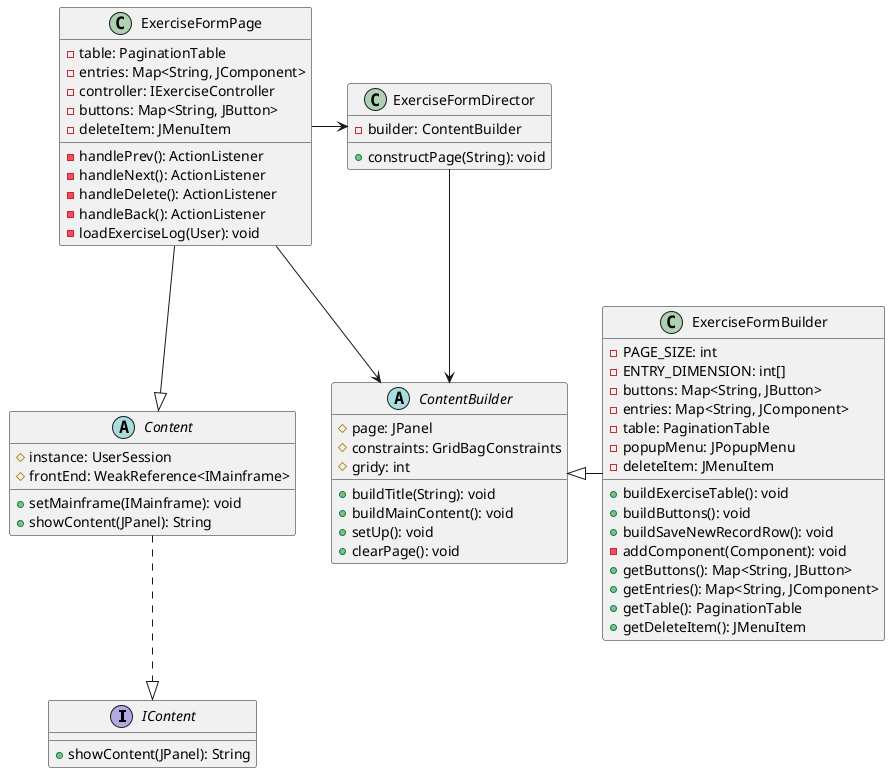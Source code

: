 @startuml
'https://plantuml.com/class-diagram

interface IContent {
  +showContent(JPanel): String
}

abstract class Content {
    #instance: UserSession
    #frontEnd: WeakReference<IMainframe>

    +setMainframe(IMainframe): void
    +showContent(JPanel): String
}

abstract class ContentBuilder {
    #page: JPanel
    #constraints: GridBagConstraints
    #gridy: int

    +buildTitle(String): void
    +buildMainContent(): void
    +setUp(): void
    +clearPage(): void
}

class ExerciseFormPage {
  - table: PaginationTable
  - entries: Map<String, JComponent>
  - controller: IExerciseController
  - buttons: Map<String, JButton>
  - deleteItem: JMenuItem

  - handlePrev(): ActionListener
  - handleNext(): ActionListener
  - handleDelete(): ActionListener
  - handleBack(): ActionListener
  - loadExerciseLog(User): void
}

class ExerciseFormDirector {
  - builder: ContentBuilder

  + constructPage(String): void
}

class ExerciseFormBuilder {
  - PAGE_SIZE: int
  - ENTRY_DIMENSION: int[]
  - buttons: Map<String, JButton>
  - entries: Map<String, JComponent>
  - table: PaginationTable
  - popupMenu: JPopupMenu
  - deleteItem: JMenuItem

  + buildExerciseTable(): void
  + buildButtons(): void
  + buildSaveNewRecordRow(): void
  - addComponent(Component): void
  + getButtons(): Map<String, JButton>
  + getEntries(): Map<String, JComponent>
  + getTable(): PaginationTable
  + getDeleteItem(): JMenuItem
}

ExerciseFormPage --|> Content
Content ..|> IContent
ExerciseFormBuilder -left-|> ContentBuilder
ExerciseFormPage -right-> ExerciseFormDirector
ExerciseFormPage --> ContentBuilder
ExerciseFormDirector --> ContentBuilder

@enduml